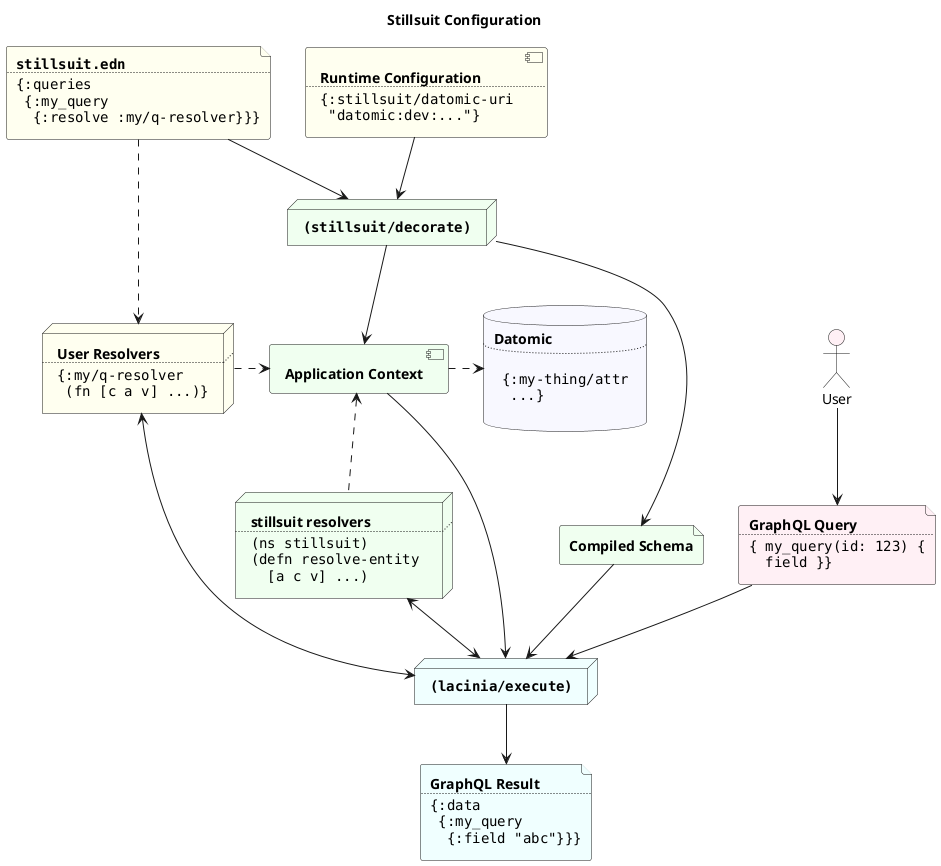 @startuml
title Stillsuit Configuration

file Config #ivory [
  **""stillsuit.edn""**
  ....
  ""{:queries ""
  "" {:my_query ""
  ""  {:resolve :my/q-resolver}}}""
]

component RuntimeConfig #ivory [
  **Runtime Configuration**
  ....
  ""{:stillsuit/datomic-uri ""
  "" "datomic:dev:..."} ""
]

node UserResolvers #ivory [
  **User Resolvers**
  ....
  ""{:my/q-resolver ""
  "" (fn [c a v] ...)}""
]

database Datomic #ghostwhite [
  **Datomic**
  ....

  "" {:my-thing/attr ""
  ""  ...}""

]

node decorate #honeydew [
  **""(stillsuit/decorate)""**
]

node StillsuitResolvers #honeydew [
  **stillsuit resolvers**
  ....
  ""(ns stillsuit)""
  ""(defn resolve-entity ""
  ""  [a c v] ...)""
]

file CompiledSchema #honeydew [
  **Compiled Schema**
]

component AppContext #honeydew [
  **Application Context**
]

actor User #lavenderblush

file Query #lavenderblush [
  **GraphQL Query**
  ....
  ""{ my_query(id: 123) {""
  ""  field }}""
]

node execute #azure [
  **""(lacinia/execute)""**
]

file Result #azure [
  **GraphQL Result**
  ....
  ""{:data ""
  "" {:my_query ""
  ""  {:field "abc"}}}""
]

Config ..> UserResolvers

RuntimeConfig --> decorate
Config --> decorate

AppContext <.. StillsuitResolvers
AppContext .> Datomic

decorate --> AppContext
decorate --> CompiledSchema

CompiledSchema --> execute
AppContext --> execute

User --> Query
Query --> execute

StillsuitResolvers <--> execute
UserResolvers <--> execute
UserResolvers .> AppContext

execute --> Result

@enduml

